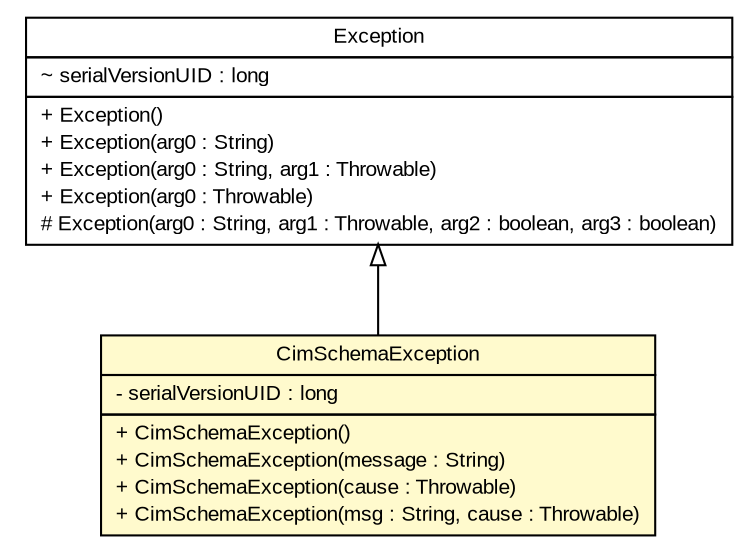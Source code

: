 #!/usr/local/bin/dot
#
# Class diagram 
# Generated by UMLGraph version R5_6_6-6-g3bdff0 (http://www.umlgraph.org/)
#

digraph G {
	edge [fontname="arial",fontsize=10,labelfontname="arial",labelfontsize=10];
	node [fontname="arial",fontsize=10,shape=plaintext];
	nodesep=0.25;
	ranksep=0.5;
	// org.tanjakostic.jcleancim.experimental.builder.rdfs.CimSchemaException
	c56741 [label=<<table title="org.tanjakostic.jcleancim.experimental.builder.rdfs.CimSchemaException" border="0" cellborder="1" cellspacing="0" cellpadding="2" port="p" bgcolor="lemonChiffon" href="./CimSchemaException.html">
		<tr><td><table border="0" cellspacing="0" cellpadding="1">
<tr><td align="center" balign="center"> CimSchemaException </td></tr>
		</table></td></tr>
		<tr><td><table border="0" cellspacing="0" cellpadding="1">
<tr><td align="left" balign="left"> - serialVersionUID : long </td></tr>
		</table></td></tr>
		<tr><td><table border="0" cellspacing="0" cellpadding="1">
<tr><td align="left" balign="left"> + CimSchemaException() </td></tr>
<tr><td align="left" balign="left"> + CimSchemaException(message : String) </td></tr>
<tr><td align="left" balign="left"> + CimSchemaException(cause : Throwable) </td></tr>
<tr><td align="left" balign="left"> + CimSchemaException(msg : String, cause : Throwable) </td></tr>
		</table></td></tr>
		</table>>, URL="./CimSchemaException.html", fontname="arial", fontcolor="black", fontsize=10.0];
	//org.tanjakostic.jcleancim.experimental.builder.rdfs.CimSchemaException extends java.lang.Exception
	c57016:p -> c56741:p [dir=back,arrowtail=empty];
	// java.lang.Exception
	c57016 [label=<<table title="java.lang.Exception" border="0" cellborder="1" cellspacing="0" cellpadding="2" port="p" href="http://java.sun.com/j2se/1.4.2/docs/api/java/lang/Exception.html">
		<tr><td><table border="0" cellspacing="0" cellpadding="1">
<tr><td align="center" balign="center"> Exception </td></tr>
		</table></td></tr>
		<tr><td><table border="0" cellspacing="0" cellpadding="1">
<tr><td align="left" balign="left"> ~ serialVersionUID : long </td></tr>
		</table></td></tr>
		<tr><td><table border="0" cellspacing="0" cellpadding="1">
<tr><td align="left" balign="left"> + Exception() </td></tr>
<tr><td align="left" balign="left"> + Exception(arg0 : String) </td></tr>
<tr><td align="left" balign="left"> + Exception(arg0 : String, arg1 : Throwable) </td></tr>
<tr><td align="left" balign="left"> + Exception(arg0 : Throwable) </td></tr>
<tr><td align="left" balign="left"> # Exception(arg0 : String, arg1 : Throwable, arg2 : boolean, arg3 : boolean) </td></tr>
		</table></td></tr>
		</table>>, URL="http://java.sun.com/j2se/1.4.2/docs/api/java/lang/Exception.html", fontname="arial", fontcolor="black", fontsize=10.0];
}


